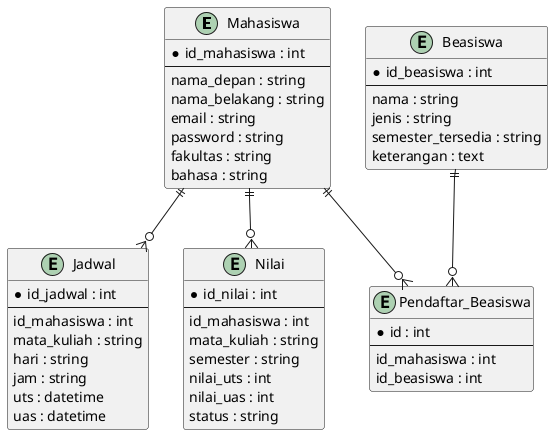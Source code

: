 @startuml
entity "Mahasiswa" {
  * id_mahasiswa : int
  --
  nama_depan : string
  nama_belakang : string
  email : string
  password : string
  fakultas : string
  bahasa : string
}

entity "Jadwal" {
  * id_jadwal : int
  --
  id_mahasiswa : int
  mata_kuliah : string
  hari : string
  jam : string
  uts : datetime
  uas : datetime
}

entity "Nilai" {
  * id_nilai : int
  --
  id_mahasiswa : int
  mata_kuliah : string
  semester : string
  nilai_uts : int
  nilai_uas : int
  status : string
}

entity "Beasiswa" {
  * id_beasiswa : int
  --
  nama : string
  jenis : string
  semester_tersedia : string
  keterangan : text
}

entity "Pendaftar_Beasiswa" {
  * id : int
  --
  id_mahasiswa : int
  id_beasiswa : int
}

Mahasiswa ||--o{ Jadwal
Mahasiswa ||--o{ Nilai
Mahasiswa ||--o{ Pendaftar_Beasiswa
Beasiswa ||--o{ Pendaftar_Beasiswa
@enduml
